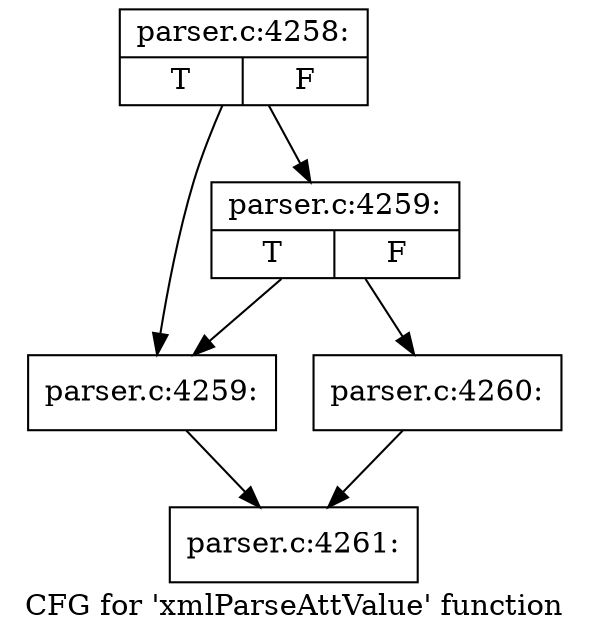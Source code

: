 digraph "CFG for 'xmlParseAttValue' function" {
	label="CFG for 'xmlParseAttValue' function";

	Node0x5686a80 [shape=record,label="{parser.c:4258:|{<s0>T|<s1>F}}"];
	Node0x5686a80 -> Node0x5686b10;
	Node0x5686a80 -> Node0x5686bb0;
	Node0x5686bb0 [shape=record,label="{parser.c:4259:|{<s0>T|<s1>F}}"];
	Node0x5686bb0 -> Node0x5686b10;
	Node0x5686bb0 -> Node0x5686b60;
	Node0x5686b10 [shape=record,label="{parser.c:4259:}"];
	Node0x5686b10 -> Node0x58aff40;
	Node0x5686b60 [shape=record,label="{parser.c:4260:}"];
	Node0x5686b60 -> Node0x58aff40;
	Node0x58aff40 [shape=record,label="{parser.c:4261:}"];
}
